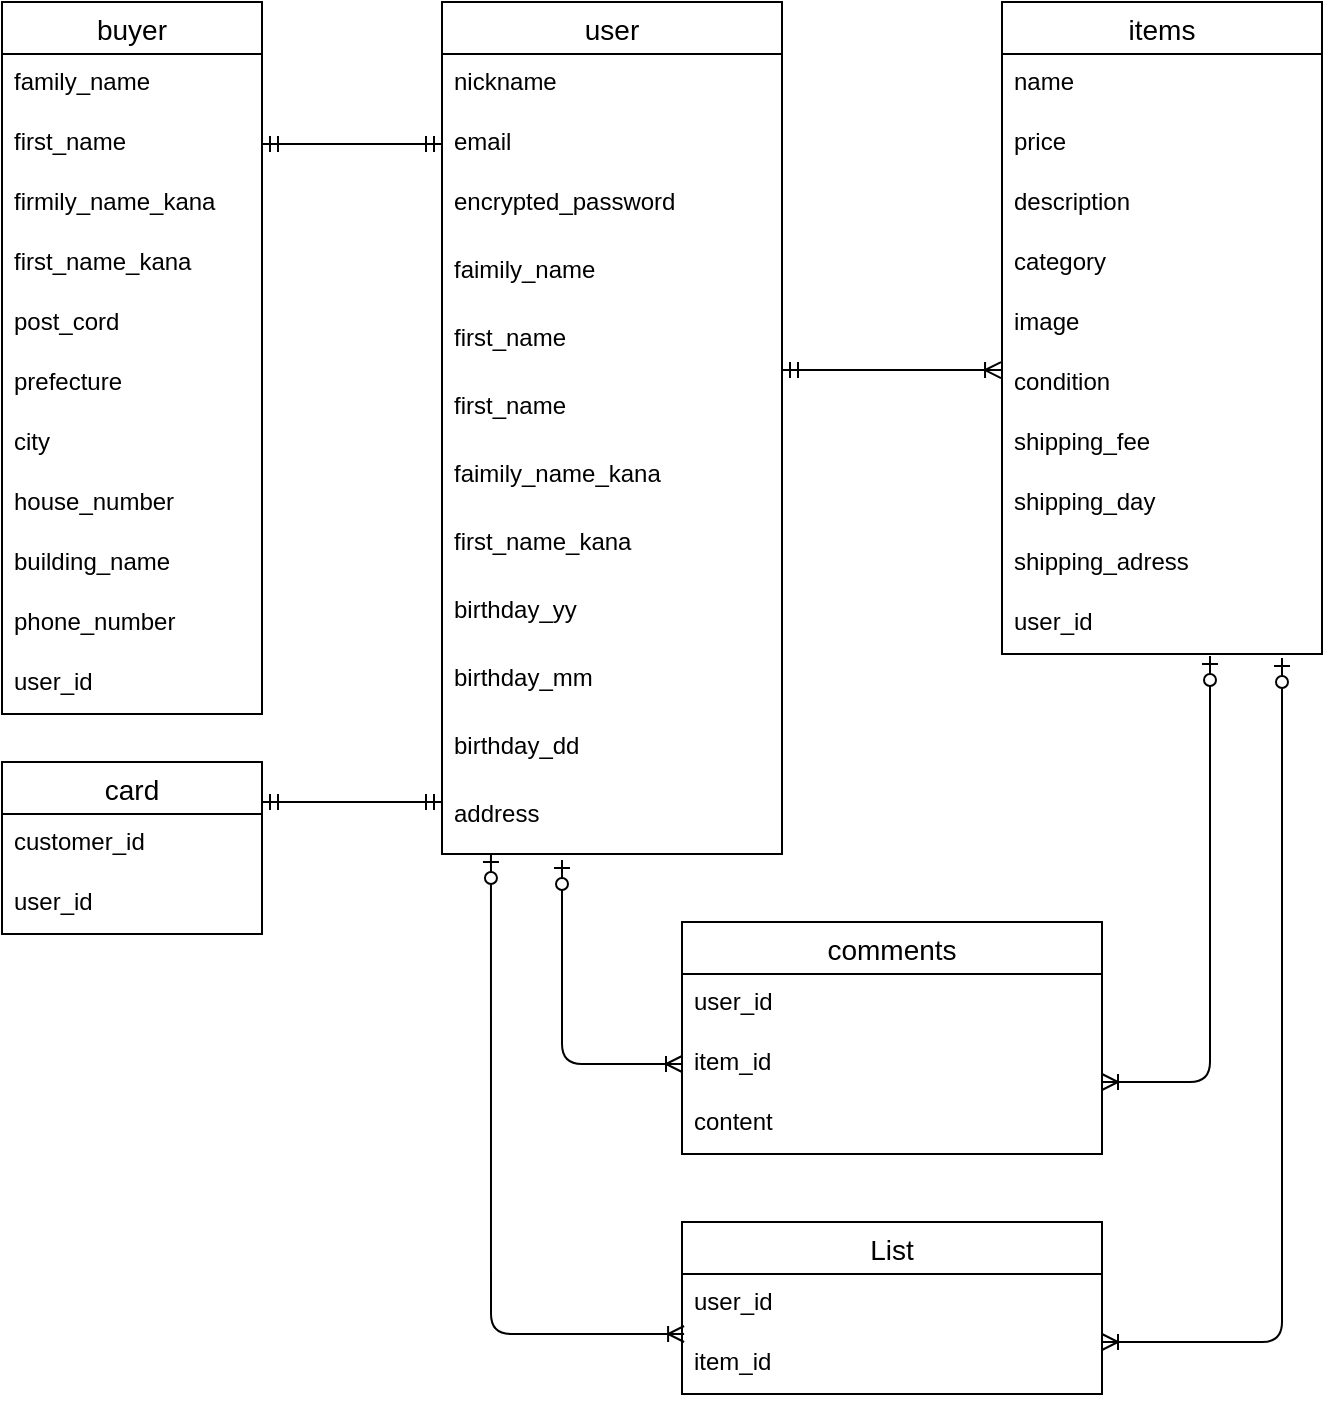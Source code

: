 <mxfile>
    <diagram id="2b5b0jRPLnu90CNLYuZj" name="ページ1">
        <mxGraphModel dx="512" dy="570" grid="1" gridSize="10" guides="1" tooltips="1" connect="1" arrows="1" fold="1" page="1" pageScale="1" pageWidth="827" pageHeight="1169" math="0" shadow="0">
            <root>
                <mxCell id="0"/>
                <mxCell id="1" parent="0"/>
                <mxCell id="42" value="user" style="swimlane;fontStyle=0;childLayout=stackLayout;horizontal=1;startSize=26;horizontalStack=0;resizeParent=1;resizeParentMax=0;resizeLast=0;collapsible=1;marginBottom=0;align=center;fontSize=14;" vertex="1" parent="1">
                    <mxGeometry x="260" y="60" width="170" height="426" as="geometry"/>
                </mxCell>
                <mxCell id="43" value="nickname" style="text;strokeColor=none;fillColor=none;spacingLeft=4;spacingRight=4;overflow=hidden;rotatable=0;points=[[0,0.5],[1,0.5]];portConstraint=eastwest;fontSize=12;" vertex="1" parent="42">
                    <mxGeometry y="26" width="170" height="30" as="geometry"/>
                </mxCell>
                <mxCell id="44" value="email" style="text;strokeColor=none;fillColor=none;spacingLeft=4;spacingRight=4;overflow=hidden;rotatable=0;points=[[0,0.5],[1,0.5]];portConstraint=eastwest;fontSize=12;" vertex="1" parent="42">
                    <mxGeometry y="56" width="170" height="30" as="geometry"/>
                </mxCell>
                <mxCell id="GznNfJ97Y8Q7fhhz-mxd-45" value="encrypted_password" style="text;strokeColor=none;fillColor=none;spacingLeft=4;spacingRight=4;overflow=hidden;rotatable=0;points=[[0,0.5],[1,0.5]];portConstraint=eastwest;fontSize=12;" vertex="1" parent="42">
                    <mxGeometry y="86" width="170" height="34" as="geometry"/>
                </mxCell>
                <mxCell id="GznNfJ97Y8Q7fhhz-mxd-46" value="faimily_name" style="text;strokeColor=none;fillColor=none;spacingLeft=4;spacingRight=4;overflow=hidden;rotatable=0;points=[[0,0.5],[1,0.5]];portConstraint=eastwest;fontSize=12;" vertex="1" parent="42">
                    <mxGeometry y="120" width="170" height="34" as="geometry"/>
                </mxCell>
                <mxCell id="GznNfJ97Y8Q7fhhz-mxd-47" value="first_name" style="text;strokeColor=none;fillColor=none;spacingLeft=4;spacingRight=4;overflow=hidden;rotatable=0;points=[[0,0.5],[1,0.5]];portConstraint=eastwest;fontSize=12;" vertex="1" parent="42">
                    <mxGeometry y="154" width="170" height="34" as="geometry"/>
                </mxCell>
                <mxCell id="GznNfJ97Y8Q7fhhz-mxd-75" value="first_name" style="text;strokeColor=none;fillColor=none;spacingLeft=4;spacingRight=4;overflow=hidden;rotatable=0;points=[[0,0.5],[1,0.5]];portConstraint=eastwest;fontSize=12;" vertex="1" parent="42">
                    <mxGeometry y="188" width="170" height="34" as="geometry"/>
                </mxCell>
                <mxCell id="GznNfJ97Y8Q7fhhz-mxd-48" value="faimily_name_kana" style="text;strokeColor=none;fillColor=none;spacingLeft=4;spacingRight=4;overflow=hidden;rotatable=0;points=[[0,0.5],[1,0.5]];portConstraint=eastwest;fontSize=12;" vertex="1" parent="42">
                    <mxGeometry y="222" width="170" height="34" as="geometry"/>
                </mxCell>
                <mxCell id="GznNfJ97Y8Q7fhhz-mxd-49" value="first_name_kana" style="text;strokeColor=none;fillColor=none;spacingLeft=4;spacingRight=4;overflow=hidden;rotatable=0;points=[[0,0.5],[1,0.5]];portConstraint=eastwest;fontSize=12;" vertex="1" parent="42">
                    <mxGeometry y="256" width="170" height="34" as="geometry"/>
                </mxCell>
                <mxCell id="GznNfJ97Y8Q7fhhz-mxd-51" value="birthday_yy" style="text;strokeColor=none;fillColor=none;spacingLeft=4;spacingRight=4;overflow=hidden;rotatable=0;points=[[0,0.5],[1,0.5]];portConstraint=eastwest;fontSize=12;" vertex="1" parent="42">
                    <mxGeometry y="290" width="170" height="34" as="geometry"/>
                </mxCell>
                <mxCell id="GznNfJ97Y8Q7fhhz-mxd-52" value="birthday_mm" style="text;strokeColor=none;fillColor=none;spacingLeft=4;spacingRight=4;overflow=hidden;rotatable=0;points=[[0,0.5],[1,0.5]];portConstraint=eastwest;fontSize=12;" vertex="1" parent="42">
                    <mxGeometry y="324" width="170" height="34" as="geometry"/>
                </mxCell>
                <mxCell id="GznNfJ97Y8Q7fhhz-mxd-53" value="birthday_dd" style="text;strokeColor=none;fillColor=none;spacingLeft=4;spacingRight=4;overflow=hidden;rotatable=0;points=[[0,0.5],[1,0.5]];portConstraint=eastwest;fontSize=12;" vertex="1" parent="42">
                    <mxGeometry y="358" width="170" height="34" as="geometry"/>
                </mxCell>
                <mxCell id="GznNfJ97Y8Q7fhhz-mxd-54" value="address" style="text;strokeColor=none;fillColor=none;spacingLeft=4;spacingRight=4;overflow=hidden;rotatable=0;points=[[0,0.5],[1,0.5]];portConstraint=eastwest;fontSize=12;" vertex="1" parent="42">
                    <mxGeometry y="392" width="170" height="34" as="geometry"/>
                </mxCell>
                <mxCell id="GznNfJ97Y8Q7fhhz-mxd-55" value="buyer" style="swimlane;fontStyle=0;childLayout=stackLayout;horizontal=1;startSize=26;horizontalStack=0;resizeParent=1;resizeParentMax=0;resizeLast=0;collapsible=1;marginBottom=0;align=center;fontSize=14;" vertex="1" parent="1">
                    <mxGeometry x="40" y="60" width="130" height="356" as="geometry"/>
                </mxCell>
                <mxCell id="GznNfJ97Y8Q7fhhz-mxd-56" value="family_name" style="text;strokeColor=none;fillColor=none;spacingLeft=4;spacingRight=4;overflow=hidden;rotatable=0;points=[[0,0.5],[1,0.5]];portConstraint=eastwest;fontSize=12;" vertex="1" parent="GznNfJ97Y8Q7fhhz-mxd-55">
                    <mxGeometry y="26" width="130" height="30" as="geometry"/>
                </mxCell>
                <mxCell id="GznNfJ97Y8Q7fhhz-mxd-57" value="first_name" style="text;strokeColor=none;fillColor=none;spacingLeft=4;spacingRight=4;overflow=hidden;rotatable=0;points=[[0,0.5],[1,0.5]];portConstraint=eastwest;fontSize=12;" vertex="1" parent="GznNfJ97Y8Q7fhhz-mxd-55">
                    <mxGeometry y="56" width="130" height="30" as="geometry"/>
                </mxCell>
                <mxCell id="GznNfJ97Y8Q7fhhz-mxd-58" value="firmily_name_kana" style="text;strokeColor=none;fillColor=none;spacingLeft=4;spacingRight=4;overflow=hidden;rotatable=0;points=[[0,0.5],[1,0.5]];portConstraint=eastwest;fontSize=12;" vertex="1" parent="GznNfJ97Y8Q7fhhz-mxd-55">
                    <mxGeometry y="86" width="130" height="30" as="geometry"/>
                </mxCell>
                <mxCell id="GznNfJ97Y8Q7fhhz-mxd-62" value="first_name_kana" style="text;strokeColor=none;fillColor=none;spacingLeft=4;spacingRight=4;overflow=hidden;rotatable=0;points=[[0,0.5],[1,0.5]];portConstraint=eastwest;fontSize=12;" vertex="1" parent="GznNfJ97Y8Q7fhhz-mxd-55">
                    <mxGeometry y="116" width="130" height="30" as="geometry"/>
                </mxCell>
                <mxCell id="GznNfJ97Y8Q7fhhz-mxd-63" value="post_cord" style="text;strokeColor=none;fillColor=none;spacingLeft=4;spacingRight=4;overflow=hidden;rotatable=0;points=[[0,0.5],[1,0.5]];portConstraint=eastwest;fontSize=12;" vertex="1" parent="GznNfJ97Y8Q7fhhz-mxd-55">
                    <mxGeometry y="146" width="130" height="30" as="geometry"/>
                </mxCell>
                <mxCell id="GznNfJ97Y8Q7fhhz-mxd-64" value="prefecture" style="text;strokeColor=none;fillColor=none;spacingLeft=4;spacingRight=4;overflow=hidden;rotatable=0;points=[[0,0.5],[1,0.5]];portConstraint=eastwest;fontSize=12;" vertex="1" parent="GznNfJ97Y8Q7fhhz-mxd-55">
                    <mxGeometry y="176" width="130" height="30" as="geometry"/>
                </mxCell>
                <mxCell id="GznNfJ97Y8Q7fhhz-mxd-65" value="city" style="text;strokeColor=none;fillColor=none;spacingLeft=4;spacingRight=4;overflow=hidden;rotatable=0;points=[[0,0.5],[1,0.5]];portConstraint=eastwest;fontSize=12;" vertex="1" parent="GznNfJ97Y8Q7fhhz-mxd-55">
                    <mxGeometry y="206" width="130" height="30" as="geometry"/>
                </mxCell>
                <mxCell id="GznNfJ97Y8Q7fhhz-mxd-66" value="house_number" style="text;strokeColor=none;fillColor=none;spacingLeft=4;spacingRight=4;overflow=hidden;rotatable=0;points=[[0,0.5],[1,0.5]];portConstraint=eastwest;fontSize=12;" vertex="1" parent="GznNfJ97Y8Q7fhhz-mxd-55">
                    <mxGeometry y="236" width="130" height="30" as="geometry"/>
                </mxCell>
                <mxCell id="GznNfJ97Y8Q7fhhz-mxd-67" value="building_name" style="text;strokeColor=none;fillColor=none;spacingLeft=4;spacingRight=4;overflow=hidden;rotatable=0;points=[[0,0.5],[1,0.5]];portConstraint=eastwest;fontSize=12;" vertex="1" parent="GznNfJ97Y8Q7fhhz-mxd-55">
                    <mxGeometry y="266" width="130" height="30" as="geometry"/>
                </mxCell>
                <mxCell id="GznNfJ97Y8Q7fhhz-mxd-68" value="phone_number" style="text;strokeColor=none;fillColor=none;spacingLeft=4;spacingRight=4;overflow=hidden;rotatable=0;points=[[0,0.5],[1,0.5]];portConstraint=eastwest;fontSize=12;" vertex="1" parent="GznNfJ97Y8Q7fhhz-mxd-55">
                    <mxGeometry y="296" width="130" height="30" as="geometry"/>
                </mxCell>
                <mxCell id="GznNfJ97Y8Q7fhhz-mxd-69" value="user_id" style="text;strokeColor=none;fillColor=none;spacingLeft=4;spacingRight=4;overflow=hidden;rotatable=0;points=[[0,0.5],[1,0.5]];portConstraint=eastwest;fontSize=12;" vertex="1" parent="GznNfJ97Y8Q7fhhz-mxd-55">
                    <mxGeometry y="326" width="130" height="30" as="geometry"/>
                </mxCell>
                <mxCell id="GznNfJ97Y8Q7fhhz-mxd-60" value="" style="edgeStyle=entityRelationEdgeStyle;fontSize=12;html=1;endArrow=ERmandOne;startArrow=ERmandOne;entryX=0;entryY=0.5;entryDx=0;entryDy=0;exitX=1;exitY=0.5;exitDx=0;exitDy=0;" edge="1" parent="1" source="GznNfJ97Y8Q7fhhz-mxd-57" target="44">
                    <mxGeometry width="100" height="100" relative="1" as="geometry">
                        <mxPoint x="180" y="160" as="sourcePoint"/>
                        <mxPoint x="240" y="163" as="targetPoint"/>
                    </mxGeometry>
                </mxCell>
                <mxCell id="GznNfJ97Y8Q7fhhz-mxd-71" value="items" style="swimlane;fontStyle=0;childLayout=stackLayout;horizontal=1;startSize=26;horizontalStack=0;resizeParent=1;resizeParentMax=0;resizeLast=0;collapsible=1;marginBottom=0;align=center;fontSize=14;" vertex="1" parent="1">
                    <mxGeometry x="540" y="60" width="160" height="326" as="geometry"/>
                </mxCell>
                <mxCell id="GznNfJ97Y8Q7fhhz-mxd-72" value="name" style="text;strokeColor=none;fillColor=none;spacingLeft=4;spacingRight=4;overflow=hidden;rotatable=0;points=[[0,0.5],[1,0.5]];portConstraint=eastwest;fontSize=12;" vertex="1" parent="GznNfJ97Y8Q7fhhz-mxd-71">
                    <mxGeometry y="26" width="160" height="30" as="geometry"/>
                </mxCell>
                <mxCell id="GznNfJ97Y8Q7fhhz-mxd-73" value="price" style="text;strokeColor=none;fillColor=none;spacingLeft=4;spacingRight=4;overflow=hidden;rotatable=0;points=[[0,0.5],[1,0.5]];portConstraint=eastwest;fontSize=12;" vertex="1" parent="GznNfJ97Y8Q7fhhz-mxd-71">
                    <mxGeometry y="56" width="160" height="30" as="geometry"/>
                </mxCell>
                <mxCell id="GznNfJ97Y8Q7fhhz-mxd-74" value="description" style="text;strokeColor=none;fillColor=none;spacingLeft=4;spacingRight=4;overflow=hidden;rotatable=0;points=[[0,0.5],[1,0.5]];portConstraint=eastwest;fontSize=12;" vertex="1" parent="GznNfJ97Y8Q7fhhz-mxd-71">
                    <mxGeometry y="86" width="160" height="30" as="geometry"/>
                </mxCell>
                <mxCell id="GznNfJ97Y8Q7fhhz-mxd-80" value="category" style="text;strokeColor=none;fillColor=none;spacingLeft=4;spacingRight=4;overflow=hidden;rotatable=0;points=[[0,0.5],[1,0.5]];portConstraint=eastwest;fontSize=12;" vertex="1" parent="GznNfJ97Y8Q7fhhz-mxd-71">
                    <mxGeometry y="116" width="160" height="30" as="geometry"/>
                </mxCell>
                <mxCell id="GznNfJ97Y8Q7fhhz-mxd-81" value="image" style="text;strokeColor=none;fillColor=none;spacingLeft=4;spacingRight=4;overflow=hidden;rotatable=0;points=[[0,0.5],[1,0.5]];portConstraint=eastwest;fontSize=12;" vertex="1" parent="GznNfJ97Y8Q7fhhz-mxd-71">
                    <mxGeometry y="146" width="160" height="30" as="geometry"/>
                </mxCell>
                <mxCell id="GznNfJ97Y8Q7fhhz-mxd-82" value="condition" style="text;strokeColor=none;fillColor=none;spacingLeft=4;spacingRight=4;overflow=hidden;rotatable=0;points=[[0,0.5],[1,0.5]];portConstraint=eastwest;fontSize=12;" vertex="1" parent="GznNfJ97Y8Q7fhhz-mxd-71">
                    <mxGeometry y="176" width="160" height="30" as="geometry"/>
                </mxCell>
                <mxCell id="GznNfJ97Y8Q7fhhz-mxd-83" value="shipping_fee" style="text;strokeColor=none;fillColor=none;spacingLeft=4;spacingRight=4;overflow=hidden;rotatable=0;points=[[0,0.5],[1,0.5]];portConstraint=eastwest;fontSize=12;" vertex="1" parent="GznNfJ97Y8Q7fhhz-mxd-71">
                    <mxGeometry y="206" width="160" height="30" as="geometry"/>
                </mxCell>
                <mxCell id="GznNfJ97Y8Q7fhhz-mxd-84" value="shipping_day" style="text;strokeColor=none;fillColor=none;spacingLeft=4;spacingRight=4;overflow=hidden;rotatable=0;points=[[0,0.5],[1,0.5]];portConstraint=eastwest;fontSize=12;" vertex="1" parent="GznNfJ97Y8Q7fhhz-mxd-71">
                    <mxGeometry y="236" width="160" height="30" as="geometry"/>
                </mxCell>
                <mxCell id="GznNfJ97Y8Q7fhhz-mxd-85" value="shipping_adress" style="text;strokeColor=none;fillColor=none;spacingLeft=4;spacingRight=4;overflow=hidden;rotatable=0;points=[[0,0.5],[1,0.5]];portConstraint=eastwest;fontSize=12;" vertex="1" parent="GznNfJ97Y8Q7fhhz-mxd-71">
                    <mxGeometry y="266" width="160" height="30" as="geometry"/>
                </mxCell>
                <mxCell id="GznNfJ97Y8Q7fhhz-mxd-86" value="user_id" style="text;strokeColor=none;fillColor=none;spacingLeft=4;spacingRight=4;overflow=hidden;rotatable=0;points=[[0,0.5],[1,0.5]];portConstraint=eastwest;fontSize=12;" vertex="1" parent="GznNfJ97Y8Q7fhhz-mxd-71">
                    <mxGeometry y="296" width="160" height="30" as="geometry"/>
                </mxCell>
                <mxCell id="GznNfJ97Y8Q7fhhz-mxd-76" value="card" style="swimlane;fontStyle=0;childLayout=stackLayout;horizontal=1;startSize=26;horizontalStack=0;resizeParent=1;resizeParentMax=0;resizeLast=0;collapsible=1;marginBottom=0;align=center;fontSize=14;" vertex="1" parent="1">
                    <mxGeometry x="40" y="440" width="130" height="86" as="geometry"/>
                </mxCell>
                <mxCell id="GznNfJ97Y8Q7fhhz-mxd-79" value="customer_id" style="text;strokeColor=none;fillColor=none;spacingLeft=4;spacingRight=4;overflow=hidden;rotatable=0;points=[[0,0.5],[1,0.5]];portConstraint=eastwest;fontSize=12;" vertex="1" parent="GznNfJ97Y8Q7fhhz-mxd-76">
                    <mxGeometry y="26" width="130" height="30" as="geometry"/>
                </mxCell>
                <mxCell id="GznNfJ97Y8Q7fhhz-mxd-107" value="user_id" style="text;strokeColor=none;fillColor=none;spacingLeft=4;spacingRight=4;overflow=hidden;rotatable=0;points=[[0,0.5],[1,0.5]];portConstraint=eastwest;fontSize=12;" vertex="1" parent="GznNfJ97Y8Q7fhhz-mxd-76">
                    <mxGeometry y="56" width="130" height="30" as="geometry"/>
                </mxCell>
                <mxCell id="GznNfJ97Y8Q7fhhz-mxd-91" value="" style="edgeStyle=entityRelationEdgeStyle;fontSize=12;html=1;endArrow=ERoneToMany;startArrow=ERmandOne;entryX=-0.003;entryY=0.267;entryDx=0;entryDy=0;entryPerimeter=0;" edge="1" parent="1" target="GznNfJ97Y8Q7fhhz-mxd-82">
                    <mxGeometry width="100" height="100" relative="1" as="geometry">
                        <mxPoint x="430" y="244" as="sourcePoint"/>
                        <mxPoint x="530" y="240" as="targetPoint"/>
                    </mxGeometry>
                </mxCell>
                <mxCell id="GznNfJ97Y8Q7fhhz-mxd-92" value="comments" style="swimlane;fontStyle=0;childLayout=stackLayout;horizontal=1;startSize=26;horizontalStack=0;resizeParent=1;resizeParentMax=0;resizeLast=0;collapsible=1;marginBottom=0;align=center;fontSize=14;" vertex="1" parent="1">
                    <mxGeometry x="380" y="520" width="210" height="116" as="geometry"/>
                </mxCell>
                <mxCell id="GznNfJ97Y8Q7fhhz-mxd-93" value="user_id" style="text;strokeColor=none;fillColor=none;spacingLeft=4;spacingRight=4;overflow=hidden;rotatable=0;points=[[0,0.5],[1,0.5]];portConstraint=eastwest;fontSize=12;" vertex="1" parent="GznNfJ97Y8Q7fhhz-mxd-92">
                    <mxGeometry y="26" width="210" height="30" as="geometry"/>
                </mxCell>
                <mxCell id="GznNfJ97Y8Q7fhhz-mxd-94" value="item_id" style="text;strokeColor=none;fillColor=none;spacingLeft=4;spacingRight=4;overflow=hidden;rotatable=0;points=[[0,0.5],[1,0.5]];portConstraint=eastwest;fontSize=12;" vertex="1" parent="GznNfJ97Y8Q7fhhz-mxd-92">
                    <mxGeometry y="56" width="210" height="30" as="geometry"/>
                </mxCell>
                <mxCell id="GznNfJ97Y8Q7fhhz-mxd-95" value="content" style="text;strokeColor=none;fillColor=none;spacingLeft=4;spacingRight=4;overflow=hidden;rotatable=0;points=[[0,0.5],[1,0.5]];portConstraint=eastwest;fontSize=12;" vertex="1" parent="GznNfJ97Y8Q7fhhz-mxd-92">
                    <mxGeometry y="86" width="210" height="30" as="geometry"/>
                </mxCell>
                <mxCell id="GznNfJ97Y8Q7fhhz-mxd-96" value="List" style="swimlane;fontStyle=0;childLayout=stackLayout;horizontal=1;startSize=26;horizontalStack=0;resizeParent=1;resizeParentMax=0;resizeLast=0;collapsible=1;marginBottom=0;align=center;fontSize=14;" vertex="1" parent="1">
                    <mxGeometry x="380" y="670" width="210" height="86" as="geometry"/>
                </mxCell>
                <mxCell id="GznNfJ97Y8Q7fhhz-mxd-97" value="user_id" style="text;strokeColor=none;fillColor=none;spacingLeft=4;spacingRight=4;overflow=hidden;rotatable=0;points=[[0,0.5],[1,0.5]];portConstraint=eastwest;fontSize=12;" vertex="1" parent="GznNfJ97Y8Q7fhhz-mxd-96">
                    <mxGeometry y="26" width="210" height="30" as="geometry"/>
                </mxCell>
                <mxCell id="GznNfJ97Y8Q7fhhz-mxd-98" value="item_id" style="text;strokeColor=none;fillColor=none;spacingLeft=4;spacingRight=4;overflow=hidden;rotatable=0;points=[[0,0.5],[1,0.5]];portConstraint=eastwest;fontSize=12;" vertex="1" parent="GznNfJ97Y8Q7fhhz-mxd-96">
                    <mxGeometry y="56" width="210" height="30" as="geometry"/>
                </mxCell>
                <mxCell id="GznNfJ97Y8Q7fhhz-mxd-102" value="" style="edgeStyle=orthogonalEdgeStyle;fontSize=12;html=1;endArrow=ERoneToMany;startArrow=ERzeroToOne;exitX=0.65;exitY=1.033;exitDx=0;exitDy=0;exitPerimeter=0;entryX=1;entryY=0.8;entryDx=0;entryDy=0;entryPerimeter=0;" edge="1" parent="1" source="GznNfJ97Y8Q7fhhz-mxd-86" target="GznNfJ97Y8Q7fhhz-mxd-94">
                    <mxGeometry width="100" height="100" relative="1" as="geometry">
                        <mxPoint x="410" y="540" as="sourcePoint"/>
                        <mxPoint x="510" y="440" as="targetPoint"/>
                    </mxGeometry>
                </mxCell>
                <mxCell id="GznNfJ97Y8Q7fhhz-mxd-103" value="" style="edgeStyle=orthogonalEdgeStyle;fontSize=12;html=1;endArrow=ERoneToMany;startArrow=ERzeroToOne;exitX=0.144;exitY=1;exitDx=0;exitDy=0;exitPerimeter=0;entryX=0.005;entryY=0;entryDx=0;entryDy=0;entryPerimeter=0;" edge="1" parent="1" source="GznNfJ97Y8Q7fhhz-mxd-54" target="GznNfJ97Y8Q7fhhz-mxd-98">
                    <mxGeometry width="100" height="100" relative="1" as="geometry">
                        <mxPoint x="410" y="540" as="sourcePoint"/>
                        <mxPoint x="510" y="440" as="targetPoint"/>
                        <Array as="points">
                            <mxPoint x="285" y="726"/>
                        </Array>
                    </mxGeometry>
                </mxCell>
                <mxCell id="GznNfJ97Y8Q7fhhz-mxd-104" value="" style="edgeStyle=orthogonalEdgeStyle;fontSize=12;html=1;endArrow=ERoneToMany;startArrow=ERzeroToOne;exitX=0.875;exitY=1.067;exitDx=0;exitDy=0;exitPerimeter=0;" edge="1" parent="1" source="GznNfJ97Y8Q7fhhz-mxd-86">
                    <mxGeometry width="100" height="100" relative="1" as="geometry">
                        <mxPoint x="410" y="540" as="sourcePoint"/>
                        <mxPoint x="590" y="730" as="targetPoint"/>
                        <Array as="points">
                            <mxPoint x="680" y="730"/>
                            <mxPoint x="590" y="730"/>
                        </Array>
                    </mxGeometry>
                </mxCell>
                <mxCell id="GznNfJ97Y8Q7fhhz-mxd-101" value="" style="edgeStyle=orthogonalEdgeStyle;fontSize=12;html=1;endArrow=ERoneToMany;startArrow=ERzeroToOne;entryX=0;entryY=0.5;entryDx=0;entryDy=0;" edge="1" parent="1" target="GznNfJ97Y8Q7fhhz-mxd-94">
                    <mxGeometry width="100" height="100" relative="1" as="geometry">
                        <mxPoint x="320" y="489" as="sourcePoint"/>
                        <mxPoint x="420" y="386" as="targetPoint"/>
                        <Array as="points">
                            <mxPoint x="320" y="489"/>
                            <mxPoint x="320" y="591"/>
                        </Array>
                    </mxGeometry>
                </mxCell>
                <mxCell id="GznNfJ97Y8Q7fhhz-mxd-108" value="" style="edgeStyle=entityRelationEdgeStyle;fontSize=12;html=1;endArrow=ERmandOne;startArrow=ERmandOne;" edge="1" parent="1">
                    <mxGeometry width="100" height="100" relative="1" as="geometry">
                        <mxPoint x="170" y="460" as="sourcePoint"/>
                        <mxPoint x="260" y="460" as="targetPoint"/>
                    </mxGeometry>
                </mxCell>
            </root>
        </mxGraphModel>
    </diagram>
</mxfile>